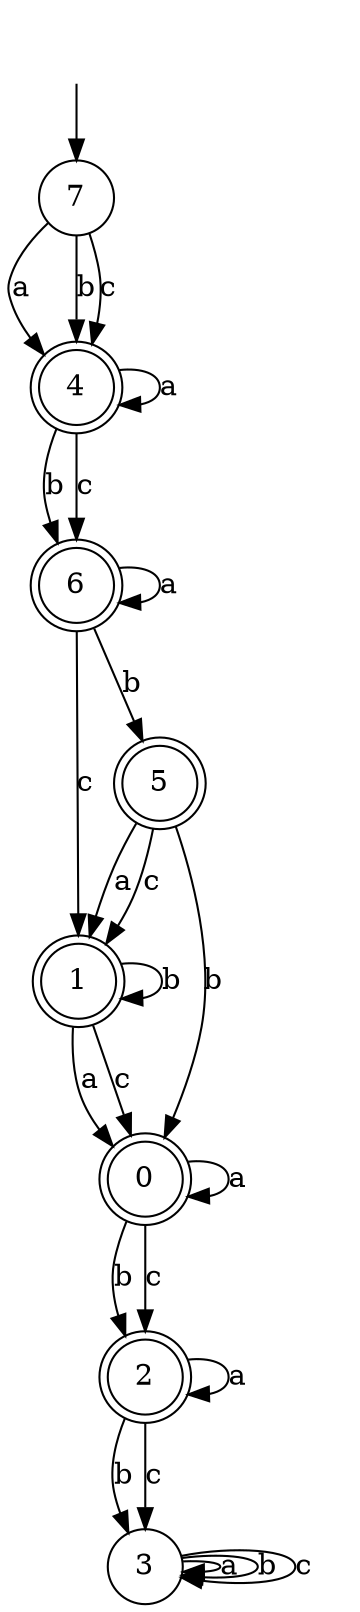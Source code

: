 digraph g {
__start [label=""shape=none]
	7[shape="circle" label="7"]
	0[shape="doublecircle" label="0"]
	1[shape="doublecircle" label="1"]
	2[shape="doublecircle" label="2"]
	3[shape="circle" label="3"]
	4[shape="doublecircle" label="4"]
	5[shape="doublecircle" label="5"]
	6[shape="doublecircle" label="6"]

__start -> 7
	0 -> 0 [label="a"]
	0 -> 2 [label="b"]
	0 -> 2 [label="c"]
	1 -> 0 [label="a"]
	1 -> 1 [label="b"]
	1 -> 0 [label="c"]
	2 -> 2 [label="a"]
	2 -> 3 [label="b"]
	2 -> 3 [label="c"]
	3 -> 3 [label="a"]
	3 -> 3 [label="b"]
	3 -> 3 [label="c"]
	4 -> 4 [label="a"]
	4 -> 6 [label="b"]
	4 -> 6 [label="c"]
	5 -> 1 [label="a"]
	5 -> 0 [label="b"]
	5 -> 1 [label="c"]
	6 -> 6 [label="a"]
	6 -> 5 [label="b"]
	6 -> 1 [label="c"]
	7 -> 4 [label="a"]
	7 -> 4 [label="b"]
	7 -> 4 [label="c"]
}
